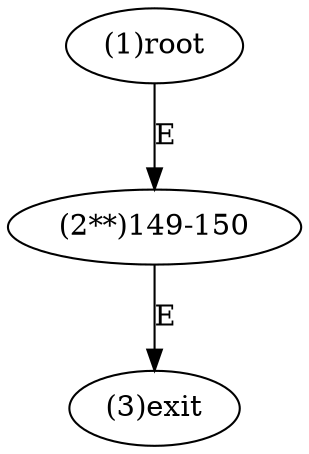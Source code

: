 digraph "" { 
1[ label="(1)root"];
2[ label="(2**)149-150"];
3[ label="(3)exit"];
1->2[ label="E"];
2->3[ label="E"];
}